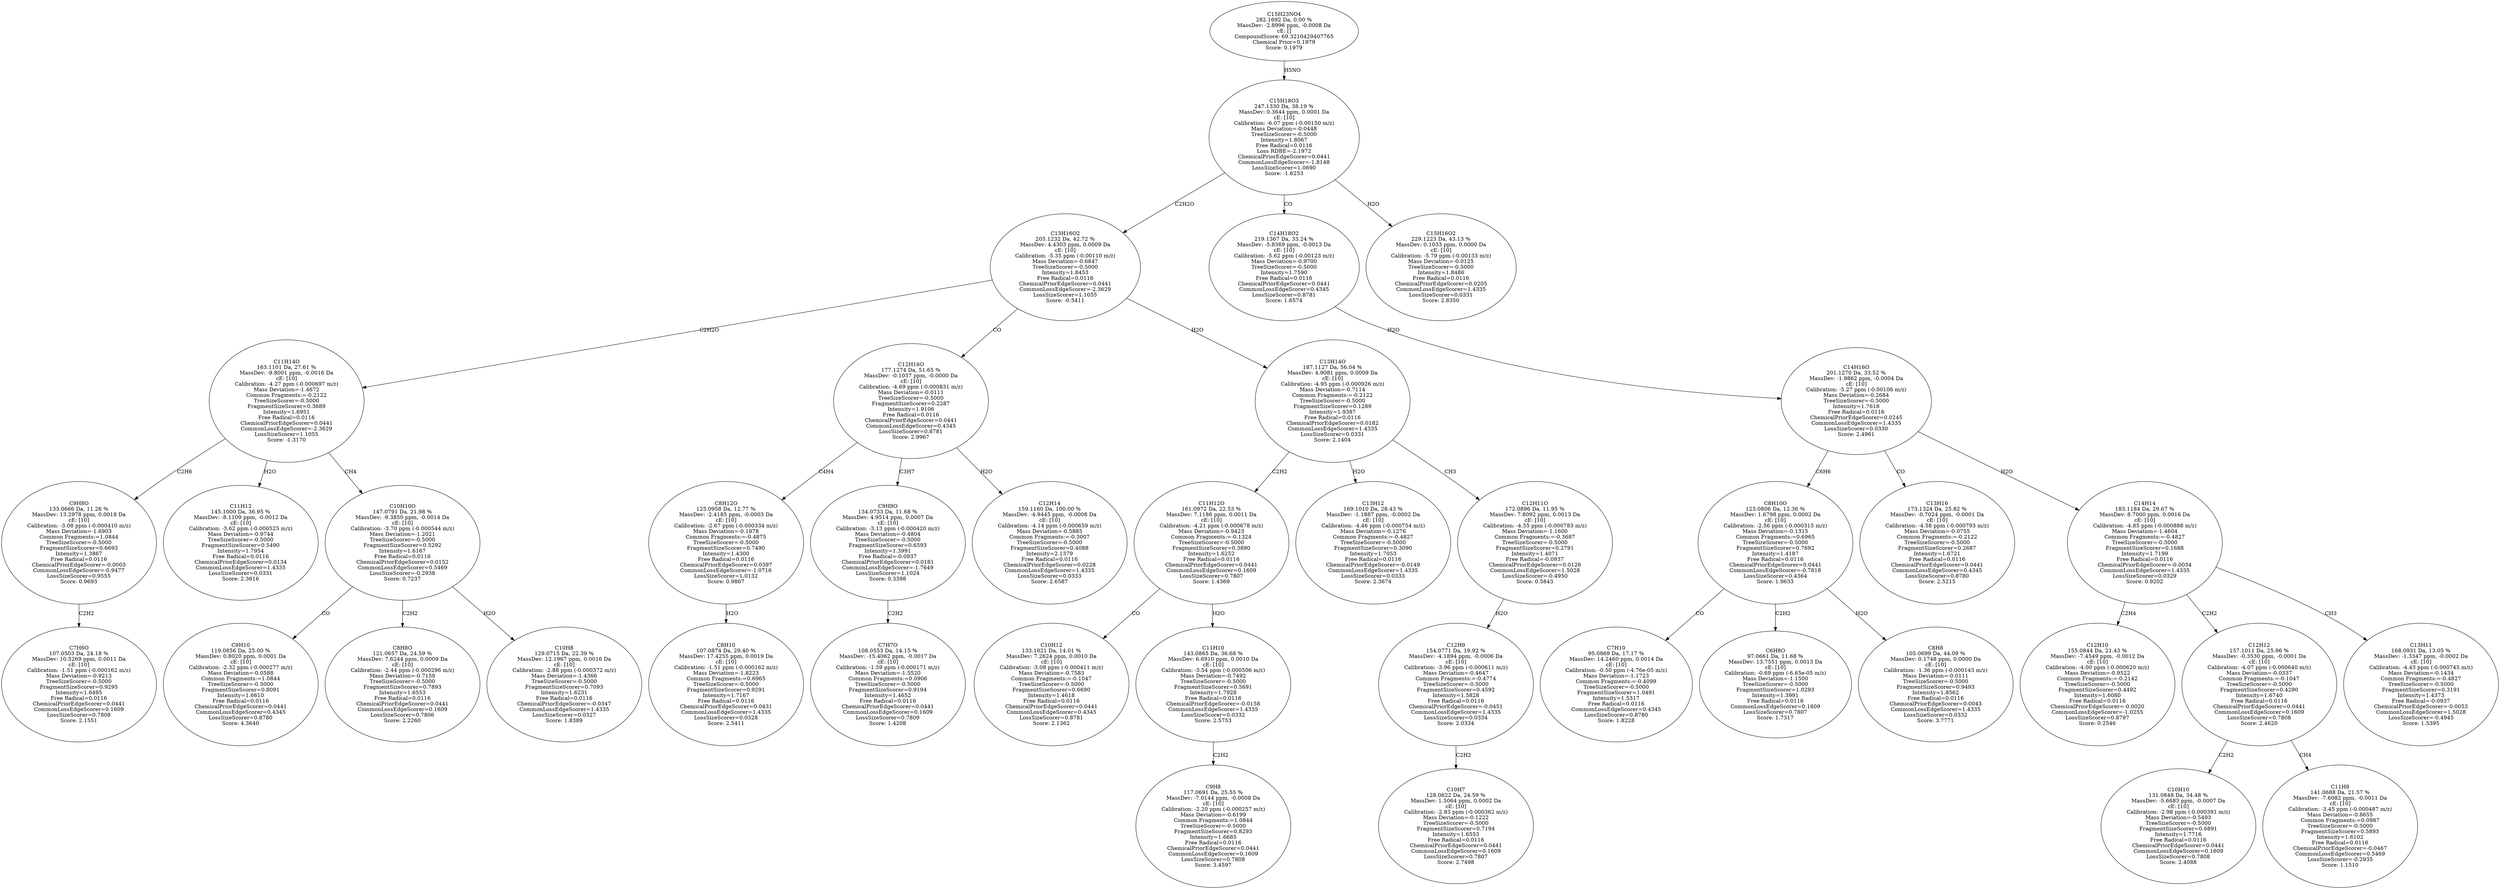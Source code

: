 strict digraph {
v1 [label="C7H6O\n107.0503 Da, 24.18 %\nMassDev: 10.5269 ppm, 0.0011 Da\ncE: [10]\nCalibration: -1.51 ppm (-0.000162 m/z)\nMass Deviation=-0.9213\nTreeSizeScorer=-0.5000\nFragmentSizeScorer=0.9295\nIntensity=1.6495\nFree Radical=0.0116\nChemicalPriorEdgeScorer=0.0441\nCommonLossEdgeScorer=0.1609\nLossSizeScorer=0.7808\nScore: 2.1551"];
v2 [label="C9H8O\n133.0666 Da, 11.26 %\nMassDev: 13.2978 ppm, 0.0018 Da\ncE: [10]\nCalibration: -3.08 ppm (-0.000410 m/z)\nMass Deviation=-1.6903\nCommon Fragments:=1.0844\nTreeSizeScorer=-0.5000\nFragmentSizeScorer=0.6693\nIntensity=1.3867\nFree Radical=0.0116\nChemicalPriorEdgeScorer=-0.0003\nCommonLossEdgeScorer=-0.9477\nLossSizeScorer=0.9555\nScore: 0.9693"];
v3 [label="C11H12\n145.1000 Da, 36.95 %\nMassDev: -8.1109 ppm, -0.0012 Da\ncE: [10]\nCalibration: -3.62 ppm (-0.000525 m/z)\nMass Deviation=-0.9744\nTreeSizeScorer=-0.5000\nFragmentSizeScorer=0.5490\nIntensity=1.7954\nFree Radical=0.0116\nChemicalPriorEdgeScorer=0.0134\nCommonLossEdgeScorer=1.4335\nLossSizeScorer=0.0331\nScore: 2.3616"];
v4 [label="C9H10\n119.0856 Da, 25.00 %\nMassDev: 0.8020 ppm, 0.0001 Da\ncE: [10]\nCalibration: -2.32 ppm (-0.000277 m/z)\nMass Deviation=-0.0588\nCommon Fragments:=1.0844\nTreeSizeScorer=-0.5000\nFragmentSizeScorer=0.8091\nIntensity=1.6610\nFree Radical=0.0116\nChemicalPriorEdgeScorer=0.0441\nCommonLossEdgeScorer=0.4345\nLossSizeScorer=0.8780\nScore: 4.3640"];
v5 [label="C8H8O\n121.0657 Da, 24.59 %\nMassDev: 7.6244 ppm, 0.0009 Da\ncE: [10]\nCalibration: -2.44 ppm (-0.000296 m/z)\nMass Deviation=-0.7159\nTreeSizeScorer=-0.5000\nFragmentSizeScorer=0.7893\nIntensity=1.6553\nFree Radical=0.0116\nChemicalPriorEdgeScorer=0.0441\nCommonLossEdgeScorer=0.1609\nLossSizeScorer=0.7806\nScore: 2.2260"];
v6 [label="C10H8\n129.0715 Da, 22.39 %\nMassDev: 12.1967 ppm, 0.0016 Da\ncE: [10]\nCalibration: -2.88 ppm (-0.000372 m/z)\nMass Deviation=-1.4366\nTreeSizeScorer=-0.5000\nFragmentSizeScorer=0.7093\nIntensity=1.6231\nFree Radical=0.0116\nChemicalPriorEdgeScorer=-0.0347\nCommonLossEdgeScorer=1.4335\nLossSizeScorer=0.0327\nScore: 1.8389"];
v7 [label="C10H10O\n147.0791 Da, 21.98 %\nMassDev: -9.3850 ppm, -0.0014 Da\ncE: [10]\nCalibration: -3.70 ppm (-0.000544 m/z)\nMass Deviation=-1.2021\nTreeSizeScorer=-0.5000\nFragmentSizeScorer=0.5292\nIntensity=1.6167\nFree Radical=0.0116\nChemicalPriorEdgeScorer=0.0152\nCommonLossEdgeScorer=0.5469\nLossSizeScorer=-0.2938\nScore: 0.7237"];
v8 [label="C11H14O\n163.1101 Da, 27.61 %\nMassDev: -9.8001 ppm, -0.0016 Da\ncE: [10]\nCalibration: -4.27 ppm (-0.000697 m/z)\nMass Deviation=-1.4672\nCommon Fragments:=-0.2122\nTreeSizeScorer=-0.5000\nFragmentSizeScorer=0.3689\nIntensity=1.6951\nFree Radical=0.0116\nChemicalPriorEdgeScorer=0.0441\nCommonLossEdgeScorer=-2.3629\nLossSizeScorer=1.1055\nScore: -1.3170"];
v9 [label="C8H10\n107.0874 Da, 29.40 %\nMassDev: 17.4255 ppm, 0.0019 Da\ncE: [10]\nCalibration: -1.51 ppm (-0.000162 m/z)\nMass Deviation=-1.8223\nCommon Fragments:=0.6965\nTreeSizeScorer=-0.5000\nFragmentSizeScorer=0.9291\nIntensity=1.7167\nFree Radical=0.0116\nChemicalPriorEdgeScorer=0.0431\nCommonLossEdgeScorer=1.4335\nLossSizeScorer=0.0328\nScore: 2.5411"];
v10 [label="C8H12O\n125.0958 Da, 12.77 %\nMassDev: -2.4185 ppm, -0.0003 Da\ncE: [10]\nCalibration: -2.67 ppm (-0.000334 m/z)\nMass Deviation=-0.1978\nCommon Fragments:=-0.4875\nTreeSizeScorer=-0.5000\nFragmentSizeScorer=0.7490\nIntensity=1.4300\nFree Radical=0.0116\nChemicalPriorEdgeScorer=0.0397\nCommonLossEdgeScorer=-1.0716\nLossSizeScorer=1.0132\nScore: 0.9867"];
v11 [label="C7H7O\n108.0553 Da, 14.15 %\nMassDev: -15.4062 ppm, -0.0017 Da\ncE: [10]\nCalibration: -1.59 ppm (-0.000171 m/z)\nMass Deviation=-1.5520\nCommon Fragments:=0.0906\nTreeSizeScorer=-0.5000\nFragmentSizeScorer=0.9194\nIntensity=1.4652\nFree Radical=0.0116\nChemicalPriorEdgeScorer=0.0441\nCommonLossEdgeScorer=0.1609\nLossSizeScorer=0.7809\nScore: 1.4208"];
v12 [label="C9H9O\n134.0733 Da, 11.68 %\nMassDev: 4.9514 ppm, 0.0007 Da\ncE: [10]\nCalibration: -3.13 ppm (-0.000420 m/z)\nMass Deviation=-0.4804\nTreeSizeScorer=-0.5000\nFragmentSizeScorer=0.6593\nIntensity=1.3991\nFree Radical=-0.0937\nChemicalPriorEdgeScorer=0.0181\nCommonLossEdgeScorer=-1.7649\nLossSizeScorer=1.1024\nScore: 0.3398"];
v13 [label="C12H14\n159.1160 Da, 100.00 %\nMassDev: -4.9445 ppm, -0.0008 Da\ncE: [10]\nCalibration: -4.14 ppm (-0.000659 m/z)\nMass Deviation=-0.5885\nCommon Fragments:=-0.3007\nTreeSizeScorer=-0.5000\nFragmentSizeScorer=0.4088\nIntensity=2.1379\nFree Radical=0.0116\nChemicalPriorEdgeScorer=0.0228\nCommonLossEdgeScorer=1.4335\nLossSizeScorer=0.0333\nScore: 2.6587"];
v14 [label="C12H16O\n177.1274 Da, 51.65 %\nMassDev: -0.1037 ppm, -0.0000 Da\ncE: [10]\nCalibration: -4.69 ppm (-0.000831 m/z)\nMass Deviation=-0.0111\nTreeSizeScorer=-0.5000\nFragmentSizeScorer=0.2287\nIntensity=1.9106\nFree Radical=0.0116\nChemicalPriorEdgeScorer=0.0441\nCommonLossEdgeScorer=0.4345\nLossSizeScorer=0.8781\nScore: 2.9967"];
v15 [label="C10H12\n133.1021 Da, 14.01 %\nMassDev: 7.2624 ppm, 0.0010 Da\ncE: [10]\nCalibration: -3.08 ppm (-0.000411 m/z)\nMass Deviation=-0.7583\nCommon Fragments:=-0.1047\nTreeSizeScorer=-0.5000\nFragmentSizeScorer=0.6690\nIntensity=1.4618\nFree Radical=0.0116\nChemicalPriorEdgeScorer=0.0441\nCommonLossEdgeScorer=0.4345\nLossSizeScorer=0.8781\nScore: 2.1362"];
v16 [label="C9H8\n117.0691 Da, 25.55 %\nMassDev: -7.0144 ppm, -0.0008 Da\ncE: [10]\nCalibration: -2.20 ppm (-0.000257 m/z)\nMass Deviation=-0.6199\nCommon Fragments:=1.0844\nTreeSizeScorer=-0.5000\nFragmentSizeScorer=0.8293\nIntensity=1.6685\nFree Radical=0.0116\nChemicalPriorEdgeScorer=0.0441\nCommonLossEdgeScorer=0.1609\nLossSizeScorer=0.7808\nScore: 3.4597"];
v17 [label="C11H10\n143.0865 Da, 36.68 %\nMassDev: 6.6910 ppm, 0.0010 Da\ncE: [10]\nCalibration: -3.54 ppm (-0.000506 m/z)\nMass Deviation=-0.7492\nTreeSizeScorer=-0.5000\nFragmentSizeScorer=0.5691\nIntensity=1.7928\nFree Radical=0.0116\nChemicalPriorEdgeScorer=-0.0158\nCommonLossEdgeScorer=1.4335\nLossSizeScorer=0.0332\nScore: 2.5753"];
v18 [label="C11H12O\n161.0972 Da, 22.53 %\nMassDev: 7.1186 ppm, 0.0011 Da\ncE: [10]\nCalibration: -4.21 ppm (-0.000678 m/z)\nMass Deviation=-0.9423\nCommon Fragments:=-0.1324\nTreeSizeScorer=-0.5000\nFragmentSizeScorer=0.3890\nIntensity=1.6252\nFree Radical=0.0116\nChemicalPriorEdgeScorer=0.0441\nCommonLossEdgeScorer=0.1609\nLossSizeScorer=0.7807\nScore: 1.4369"];
v19 [label="C13H12\n169.1010 Da, 28.43 %\nMassDev: -1.1887 ppm, -0.0002 Da\ncE: [10]\nCalibration: -4.46 ppm (-0.000754 m/z)\nMass Deviation=-0.1276\nCommon Fragments:=-0.4827\nTreeSizeScorer=-0.5000\nFragmentSizeScorer=0.3090\nIntensity=1.7053\nFree Radical=0.0116\nChemicalPriorEdgeScorer=-0.0149\nCommonLossEdgeScorer=1.4335\nLossSizeScorer=0.0333\nScore: 2.3674"];
v20 [label="C10H7\n128.0622 Da, 24.59 %\nMassDev: 1.5064 ppm, 0.0002 Da\ncE: [10]\nCalibration: -2.83 ppm (-0.000362 m/z)\nMass Deviation=-0.1222\nTreeSizeScorer=-0.5000\nFragmentSizeScorer=0.7194\nIntensity=1.6553\nFree Radical=0.0116\nChemicalPriorEdgeScorer=0.0441\nCommonLossEdgeScorer=0.1609\nLossSizeScorer=0.7807\nScore: 2.7498"];
v21 [label="C12H9\n154.0771 Da, 19.92 %\nMassDev: -4.1894 ppm, -0.0006 Da\ncE: [10]\nCalibration: -3.96 ppm (-0.000611 m/z)\nMass Deviation=-0.4647\nCommon Fragments:=-0.4774\nTreeSizeScorer=-0.5000\nFragmentSizeScorer=0.4592\nIntensity=1.5828\nFree Radical=0.0116\nChemicalPriorEdgeScorer=-0.0451\nCommonLossEdgeScorer=1.4335\nLossSizeScorer=0.0334\nScore: 2.0334"];
v22 [label="C12H11O\n172.0896 Da, 11.95 %\nMassDev: 7.8092 ppm, 0.0013 Da\ncE: [10]\nCalibration: -4.55 ppm (-0.000783 m/z)\nMass Deviation=-1.1600\nCommon Fragments:=-0.3687\nTreeSizeScorer=-0.5000\nFragmentSizeScorer=0.2791\nIntensity=1.4071\nFree Radical=-0.0937\nChemicalPriorEdgeScorer=0.0126\nCommonLossEdgeScorer=1.5028\nLossSizeScorer=-0.4950\nScore: 0.5843"];
v23 [label="C13H14O\n187.1127 Da, 56.04 %\nMassDev: 4.9081 ppm, 0.0009 Da\ncE: [10]\nCalibration: -4.95 ppm (-0.000926 m/z)\nMass Deviation=-0.7114\nCommon Fragments:=-0.2122\nTreeSizeScorer=-0.5000\nFragmentSizeScorer=0.1289\nIntensity=1.9387\nFree Radical=0.0116\nChemicalPriorEdgeScorer=0.0182\nCommonLossEdgeScorer=1.4335\nLossSizeScorer=0.0331\nScore: 2.1404"];
v24 [label="C13H16O2\n205.1232 Da, 42.72 %\nMassDev: 4.4303 ppm, 0.0009 Da\ncE: [10]\nCalibration: -5.35 ppm (-0.00110 m/z)\nMass Deviation=-0.6847\nTreeSizeScorer=-0.5000\nIntensity=1.8453\nFree Radical=0.0116\nChemicalPriorEdgeScorer=0.0441\nCommonLossEdgeScorer=-2.3629\nLossSizeScorer=1.1055\nScore: -0.5411"];
v25 [label="C7H10\n95.0869 Da, 17.17 %\nMassDev: 14.2460 ppm, 0.0014 Da\ncE: [10]\nCalibration: -0.50 ppm (-4.76e-05 m/z)\nMass Deviation=-1.1723\nCommon Fragments:=-0.4099\nTreeSizeScorer=-0.5000\nFragmentSizeScorer=1.0491\nIntensity=1.5317\nFree Radical=0.0116\nCommonLossEdgeScorer=0.4345\nLossSizeScorer=0.8780\nScore: 1.8228"];
v26 [label="C6H8O\n97.0661 Da, 11.68 %\nMassDev: 13.7551 ppm, 0.0013 Da\ncE: [10]\nCalibration: -0.69 ppm (-6.65e-05 m/z)\nMass Deviation=-1.1500\nTreeSizeScorer=-0.5000\nFragmentSizeScorer=1.0293\nIntensity=1.3991\nFree Radical=0.0116\nCommonLossEdgeScorer=0.1609\nLossSizeScorer=0.7807\nScore: 1.7317"];
v27 [label="C8H8\n105.0699 Da, 44.09 %\nMassDev: 0.1748 ppm, 0.0000 Da\ncE: [10]\nCalibration: -1.36 ppm (-0.000143 m/z)\nMass Deviation=-0.0111\nTreeSizeScorer=-0.5000\nFragmentSizeScorer=0.9493\nIntensity=1.8562\nFree Radical=0.0116\nChemicalPriorEdgeScorer=0.0043\nCommonLossEdgeScorer=1.4335\nLossSizeScorer=0.0332\nScore: 3.7771"];
v28 [label="C8H10O\n123.0806 Da, 12.36 %\nMassDev: 1.6798 ppm, 0.0002 Da\ncE: [10]\nCalibration: -2.56 ppm (-0.000315 m/z)\nMass Deviation=-0.1315\nCommon Fragments:=0.6965\nTreeSizeScorer=-0.5000\nFragmentSizeScorer=0.7692\nIntensity=1.4187\nFree Radical=0.0116\nChemicalPriorEdgeScorer=0.0441\nCommonLossEdgeScorer=-0.7818\nLossSizeScorer=0.4364\nScore: 1.9633"];
v29 [label="C13H16\n173.1324 Da, 25.82 %\nMassDev: -0.7024 ppm, -0.0001 Da\ncE: [10]\nCalibration: -4.58 ppm (-0.000793 m/z)\nMass Deviation=-0.0755\nCommon Fragments:=-0.2122\nTreeSizeScorer=-0.5000\nFragmentSizeScorer=0.2687\nIntensity=1.6721\nFree Radical=0.0116\nChemicalPriorEdgeScorer=0.0441\nCommonLossEdgeScorer=0.4345\nLossSizeScorer=0.8780\nScore: 2.5215"];
v30 [label="C12H10\n155.0844 Da, 21.43 %\nMassDev: -7.4549 ppm, -0.0012 Da\ncE: [10]\nCalibration: -4.00 ppm (-0.000620 m/z)\nMass Deviation=-0.9522\nCommon Fragments:=-0.2142\nTreeSizeScorer=-0.5000\nFragmentSizeScorer=0.4492\nIntensity=1.6080\nFree Radical=0.0116\nChemicalPriorEdgeScorer=-0.0020\nCommonLossEdgeScorer=-1.0255\nLossSizeScorer=0.8797\nScore: 0.2546"];
v31 [label="C10H10\n131.0848 Da, 34.48 %\nMassDev: -5.6683 ppm, -0.0007 Da\ncE: [10]\nCalibration: -2.98 ppm (-0.000391 m/z)\nMass Deviation=-0.5493\nTreeSizeScorer=-0.5000\nFragmentSizeScorer=0.6891\nIntensity=1.7716\nFree Radical=0.0116\nChemicalPriorEdgeScorer=0.0441\nCommonLossEdgeScorer=0.1609\nLossSizeScorer=0.7808\nScore: 2.4088"];
v32 [label="C11H8\n141.0688 Da, 21.57 %\nMassDev: -7.6082 ppm, -0.0011 Da\ncE: [10]\nCalibration: -3.45 ppm (-0.000487 m/z)\nMass Deviation=-0.8655\nCommon Fragments:=0.0987\nTreeSizeScorer=-0.5000\nFragmentSizeScorer=0.5893\nIntensity=1.6102\nFree Radical=0.0116\nChemicalPriorEdgeScorer=-0.0467\nCommonLossEdgeScorer=0.5469\nLossSizeScorer=-0.2935\nScore: 1.1510"];
v33 [label="C12H12\n157.1011 Da, 25.96 %\nMassDev: -0.3530 ppm, -0.0001 Da\ncE: [10]\nCalibration: -4.07 ppm (-0.000640 m/z)\nMass Deviation=-0.0337\nCommon Fragments:=-0.1047\nTreeSizeScorer=-0.5000\nFragmentSizeScorer=0.4290\nIntensity=1.6740\nFree Radical=0.0116\nChemicalPriorEdgeScorer=0.0441\nCommonLossEdgeScorer=0.1609\nLossSizeScorer=0.7808\nScore: 2.4620"];
v34 [label="C13H11\n168.0931 Da, 13.05 %\nMassDev: -1.3347 ppm, -0.0002 Da\ncE: [10]\nCalibration: -4.43 ppm (-0.000745 m/z)\nMass Deviation=-0.1434\nCommon Fragments:=-0.4827\nTreeSizeScorer=-0.5000\nFragmentSizeScorer=0.3191\nIntensity=1.4373\nFree Radical=-0.0937\nChemicalPriorEdgeScorer=-0.0053\nCommonLossEdgeScorer=1.5028\nLossSizeScorer=-0.4945\nScore: 1.5395"];
v35 [label="C14H14\n183.1184 Da, 29.67 %\nMassDev: 8.7000 ppm, 0.0016 Da\ncE: [10]\nCalibration: -4.85 ppm (-0.000888 m/z)\nMass Deviation=-1.4604\nCommon Fragments:=-0.4827\nTreeSizeScorer=-0.5000\nFragmentSizeScorer=0.1688\nIntensity=1.7199\nFree Radical=0.0116\nChemicalPriorEdgeScorer=-0.0034\nCommonLossEdgeScorer=1.4335\nLossSizeScorer=0.0329\nScore: 0.9202"];
v36 [label="C14H16O\n201.1270 Da, 33.52 %\nMassDev: -1.9862 ppm, -0.0004 Da\ncE: [10]\nCalibration: -5.27 ppm (-0.00106 m/z)\nMass Deviation=-0.2684\nTreeSizeScorer=-0.5000\nIntensity=1.7618\nFree Radical=0.0116\nChemicalPriorEdgeScorer=0.0245\nCommonLossEdgeScorer=1.4335\nLossSizeScorer=0.0330\nScore: 2.4961"];
v37 [label="C14H18O2\n219.1367 Da, 33.24 %\nMassDev: -5.8369 ppm, -0.0013 Da\ncE: [10]\nCalibration: -5.62 ppm (-0.00123 m/z)\nMass Deviation=-0.9700\nTreeSizeScorer=-0.5000\nIntensity=1.7590\nFree Radical=0.0116\nChemicalPriorEdgeScorer=0.0441\nCommonLossEdgeScorer=0.4345\nLossSizeScorer=0.8781\nScore: 1.6574"];
v38 [label="C15H16O2\n229.1223 Da, 43.13 %\nMassDev: 0.1033 ppm, 0.0000 Da\ncE: [10]\nCalibration: -5.79 ppm (-0.00133 m/z)\nMass Deviation=-0.0125\nTreeSizeScorer=-0.5000\nIntensity=1.8486\nFree Radical=0.0116\nChemicalPriorEdgeScorer=0.0205\nCommonLossEdgeScorer=1.4335\nLossSizeScorer=0.0331\nScore: 2.8350"];
v39 [label="C15H18O3\n247.1330 Da, 38.19 %\nMassDev: 0.3644 ppm, 0.0001 Da\ncE: [10]\nCalibration: -6.07 ppm (-0.00150 m/z)\nMass Deviation=-0.0448\nTreeSizeScorer=-0.5000\nIntensity=1.8067\nFree Radical=0.0116\nLoss RDBE=-2.1972\nChemicalPriorEdgeScorer=0.0441\nCommonLossEdgeScorer=-1.8148\nLossSizeScorer=1.0690\nScore: -1.6253"];
v40 [label="C15H23NO4\n282.1692 Da, 0.00 %\nMassDev: -2.8996 ppm, -0.0008 Da\ncE: []\nCompoundScore: 69.3210429407765\nChemical Prior=0.1979\nScore: 0.1979"];
v2 -> v1 [label="C2H2"];
v8 -> v2 [label="C2H6"];
v8 -> v3 [label="H2O"];
v7 -> v4 [label="CO"];
v7 -> v5 [label="C2H2"];
v7 -> v6 [label="H2O"];
v8 -> v7 [label="CH4"];
v24 -> v8 [label="C2H2O"];
v10 -> v9 [label="H2O"];
v14 -> v10 [label="C4H4"];
v12 -> v11 [label="C2H2"];
v14 -> v12 [label="C3H7"];
v14 -> v13 [label="H2O"];
v24 -> v14 [label="CO"];
v18 -> v15 [label="CO"];
v17 -> v16 [label="C2H2"];
v18 -> v17 [label="H2O"];
v23 -> v18 [label="C2H2"];
v23 -> v19 [label="H2O"];
v21 -> v20 [label="C2H2"];
v22 -> v21 [label="H2O"];
v23 -> v22 [label="CH3"];
v24 -> v23 [label="H2O"];
v39 -> v24 [label="C2H2O"];
v28 -> v25 [label="CO"];
v28 -> v26 [label="C2H2"];
v28 -> v27 [label="H2O"];
v36 -> v28 [label="C6H6"];
v36 -> v29 [label="CO"];
v35 -> v30 [label="C2H4"];
v33 -> v31 [label="C2H2"];
v33 -> v32 [label="CH4"];
v35 -> v33 [label="C2H2"];
v35 -> v34 [label="CH3"];
v36 -> v35 [label="H2O"];
v37 -> v36 [label="H2O"];
v39 -> v37 [label="CO"];
v39 -> v38 [label="H2O"];
v40 -> v39 [label="H5NO"];
}